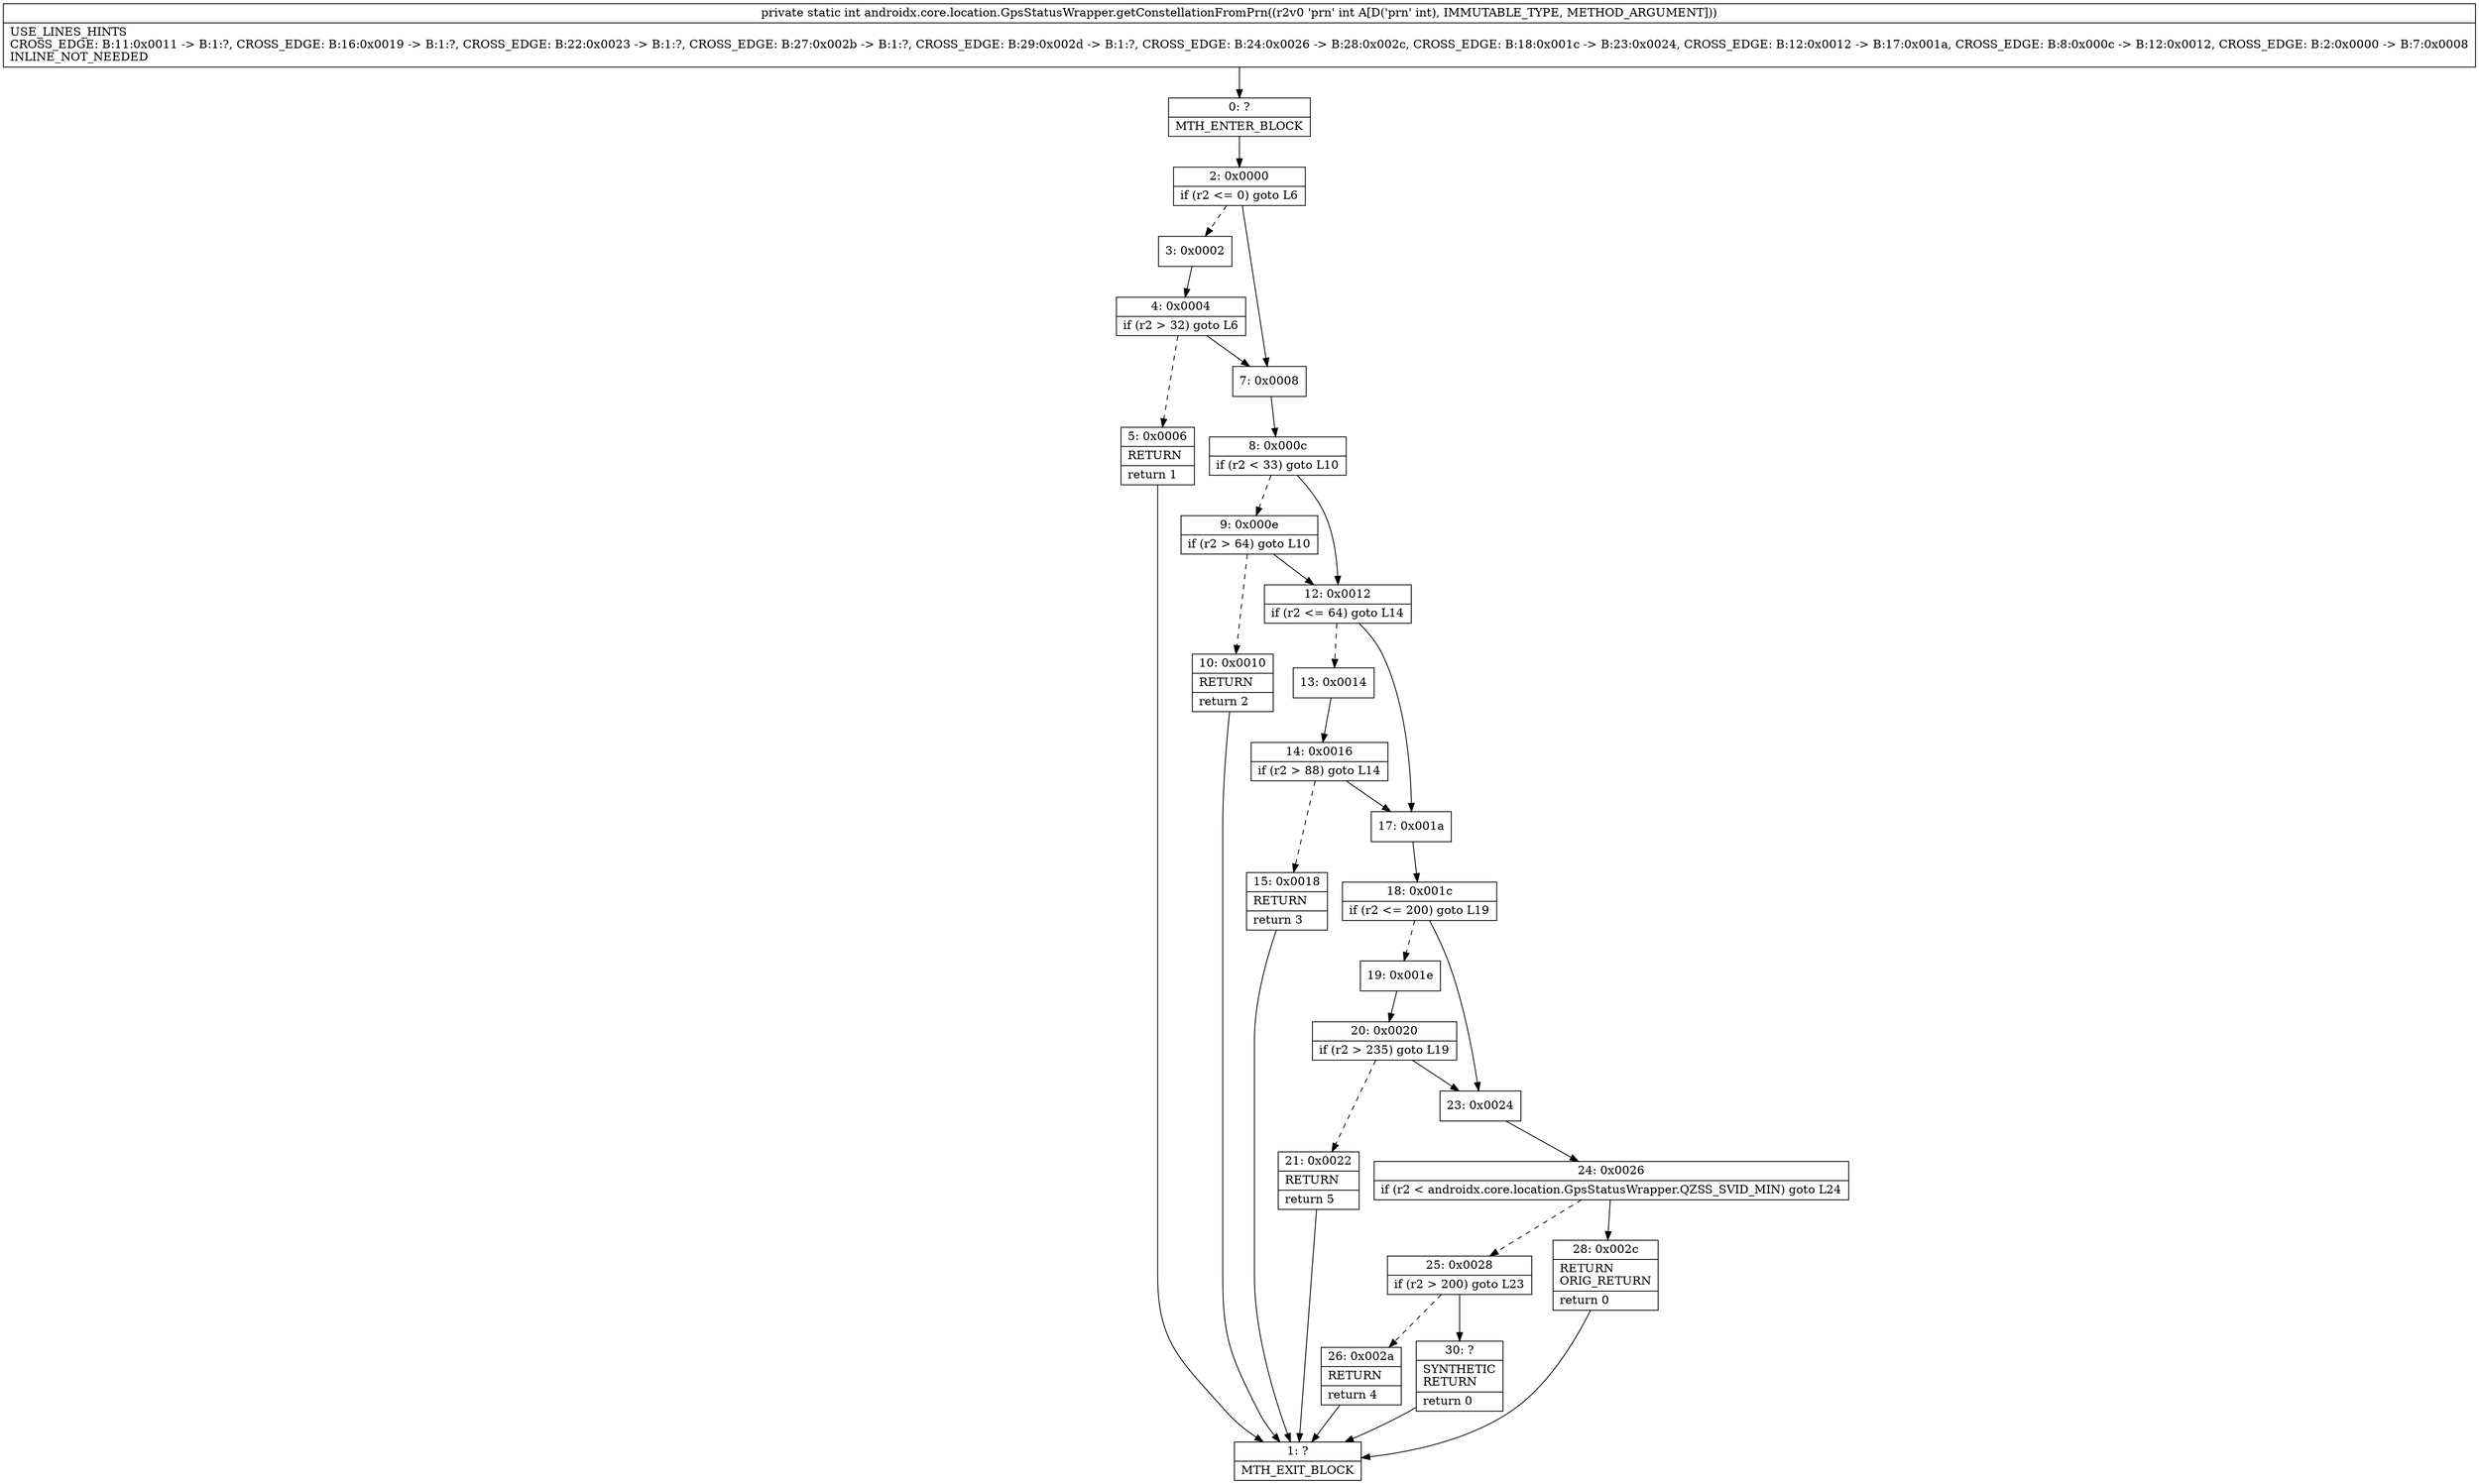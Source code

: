 digraph "CFG forandroidx.core.location.GpsStatusWrapper.getConstellationFromPrn(I)I" {
Node_0 [shape=record,label="{0\:\ ?|MTH_ENTER_BLOCK\l}"];
Node_2 [shape=record,label="{2\:\ 0x0000|if (r2 \<= 0) goto L6\l}"];
Node_3 [shape=record,label="{3\:\ 0x0002}"];
Node_4 [shape=record,label="{4\:\ 0x0004|if (r2 \> 32) goto L6\l}"];
Node_5 [shape=record,label="{5\:\ 0x0006|RETURN\l|return 1\l}"];
Node_1 [shape=record,label="{1\:\ ?|MTH_EXIT_BLOCK\l}"];
Node_7 [shape=record,label="{7\:\ 0x0008}"];
Node_8 [shape=record,label="{8\:\ 0x000c|if (r2 \< 33) goto L10\l}"];
Node_9 [shape=record,label="{9\:\ 0x000e|if (r2 \> 64) goto L10\l}"];
Node_10 [shape=record,label="{10\:\ 0x0010|RETURN\l|return 2\l}"];
Node_12 [shape=record,label="{12\:\ 0x0012|if (r2 \<= 64) goto L14\l}"];
Node_13 [shape=record,label="{13\:\ 0x0014}"];
Node_14 [shape=record,label="{14\:\ 0x0016|if (r2 \> 88) goto L14\l}"];
Node_15 [shape=record,label="{15\:\ 0x0018|RETURN\l|return 3\l}"];
Node_17 [shape=record,label="{17\:\ 0x001a}"];
Node_18 [shape=record,label="{18\:\ 0x001c|if (r2 \<= 200) goto L19\l}"];
Node_19 [shape=record,label="{19\:\ 0x001e}"];
Node_20 [shape=record,label="{20\:\ 0x0020|if (r2 \> 235) goto L19\l}"];
Node_21 [shape=record,label="{21\:\ 0x0022|RETURN\l|return 5\l}"];
Node_23 [shape=record,label="{23\:\ 0x0024}"];
Node_24 [shape=record,label="{24\:\ 0x0026|if (r2 \< androidx.core.location.GpsStatusWrapper.QZSS_SVID_MIN) goto L24\l}"];
Node_25 [shape=record,label="{25\:\ 0x0028|if (r2 \> 200) goto L23\l}"];
Node_26 [shape=record,label="{26\:\ 0x002a|RETURN\l|return 4\l}"];
Node_30 [shape=record,label="{30\:\ ?|SYNTHETIC\lRETURN\l|return 0\l}"];
Node_28 [shape=record,label="{28\:\ 0x002c|RETURN\lORIG_RETURN\l|return 0\l}"];
MethodNode[shape=record,label="{private static int androidx.core.location.GpsStatusWrapper.getConstellationFromPrn((r2v0 'prn' int A[D('prn' int), IMMUTABLE_TYPE, METHOD_ARGUMENT]))  | USE_LINES_HINTS\lCROSS_EDGE: B:11:0x0011 \-\> B:1:?, CROSS_EDGE: B:16:0x0019 \-\> B:1:?, CROSS_EDGE: B:22:0x0023 \-\> B:1:?, CROSS_EDGE: B:27:0x002b \-\> B:1:?, CROSS_EDGE: B:29:0x002d \-\> B:1:?, CROSS_EDGE: B:24:0x0026 \-\> B:28:0x002c, CROSS_EDGE: B:18:0x001c \-\> B:23:0x0024, CROSS_EDGE: B:12:0x0012 \-\> B:17:0x001a, CROSS_EDGE: B:8:0x000c \-\> B:12:0x0012, CROSS_EDGE: B:2:0x0000 \-\> B:7:0x0008\lINLINE_NOT_NEEDED\l}"];
MethodNode -> Node_0;Node_0 -> Node_2;
Node_2 -> Node_3[style=dashed];
Node_2 -> Node_7;
Node_3 -> Node_4;
Node_4 -> Node_5[style=dashed];
Node_4 -> Node_7;
Node_5 -> Node_1;
Node_7 -> Node_8;
Node_8 -> Node_9[style=dashed];
Node_8 -> Node_12;
Node_9 -> Node_10[style=dashed];
Node_9 -> Node_12;
Node_10 -> Node_1;
Node_12 -> Node_13[style=dashed];
Node_12 -> Node_17;
Node_13 -> Node_14;
Node_14 -> Node_15[style=dashed];
Node_14 -> Node_17;
Node_15 -> Node_1;
Node_17 -> Node_18;
Node_18 -> Node_19[style=dashed];
Node_18 -> Node_23;
Node_19 -> Node_20;
Node_20 -> Node_21[style=dashed];
Node_20 -> Node_23;
Node_21 -> Node_1;
Node_23 -> Node_24;
Node_24 -> Node_25[style=dashed];
Node_24 -> Node_28;
Node_25 -> Node_26[style=dashed];
Node_25 -> Node_30;
Node_26 -> Node_1;
Node_30 -> Node_1;
Node_28 -> Node_1;
}

